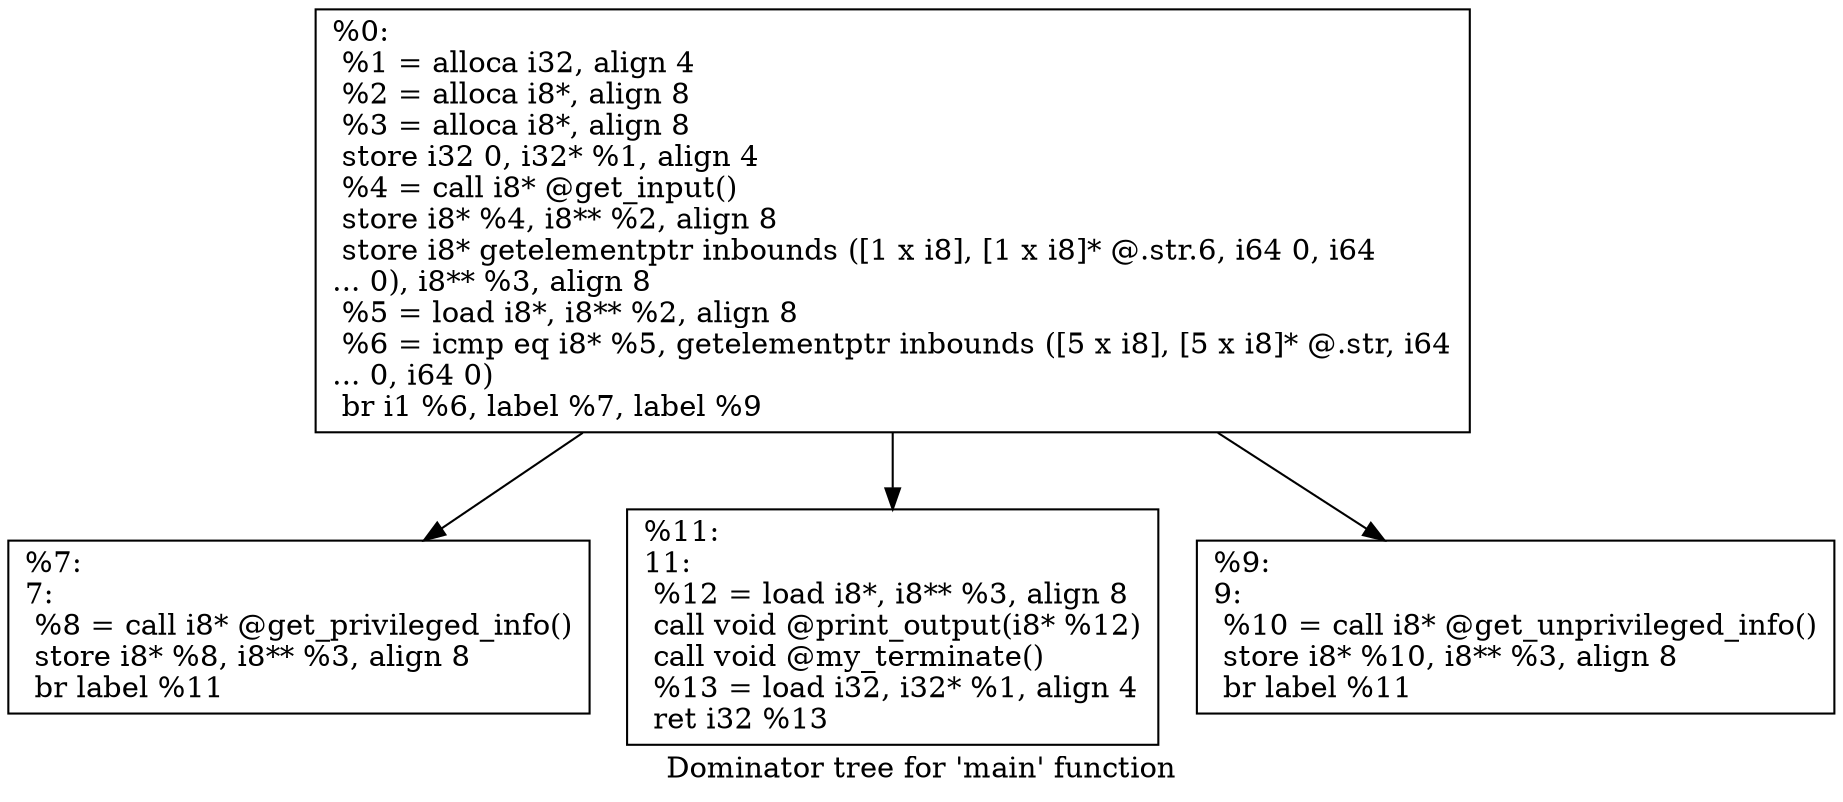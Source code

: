 digraph "Dominator tree for 'main' function" {
	label="Dominator tree for 'main' function";

	Node0x15713e0 [shape=record,label="{%0:\l  %1 = alloca i32, align 4\l  %2 = alloca i8*, align 8\l  %3 = alloca i8*, align 8\l  store i32 0, i32* %1, align 4\l  %4 = call i8* @get_input()\l  store i8* %4, i8** %2, align 8\l  store i8* getelementptr inbounds ([1 x i8], [1 x i8]* @.str.6, i64 0, i64\l... 0), i8** %3, align 8\l  %5 = load i8*, i8** %2, align 8\l  %6 = icmp eq i8* %5, getelementptr inbounds ([5 x i8], [5 x i8]* @.str, i64\l... 0, i64 0)\l  br i1 %6, label %7, label %9\l}"];
	Node0x15713e0 -> Node0x15be780;
	Node0x15713e0 -> Node0x15be7c0;
	Node0x15713e0 -> Node0x15c0560;
	Node0x15be780 [shape=record,label="{%7:\l7:                                                \l  %8 = call i8* @get_privileged_info()\l  store i8* %8, i8** %3, align 8\l  br label %11\l}"];
	Node0x15be7c0 [shape=record,label="{%11:\l11:                                               \l  %12 = load i8*, i8** %3, align 8\l  call void @print_output(i8* %12)\l  call void @my_terminate()\l  %13 = load i32, i32* %1, align 4\l  ret i32 %13\l}"];
	Node0x15c0560 [shape=record,label="{%9:\l9:                                                \l  %10 = call i8* @get_unprivileged_info()\l  store i8* %10, i8** %3, align 8\l  br label %11\l}"];
}
